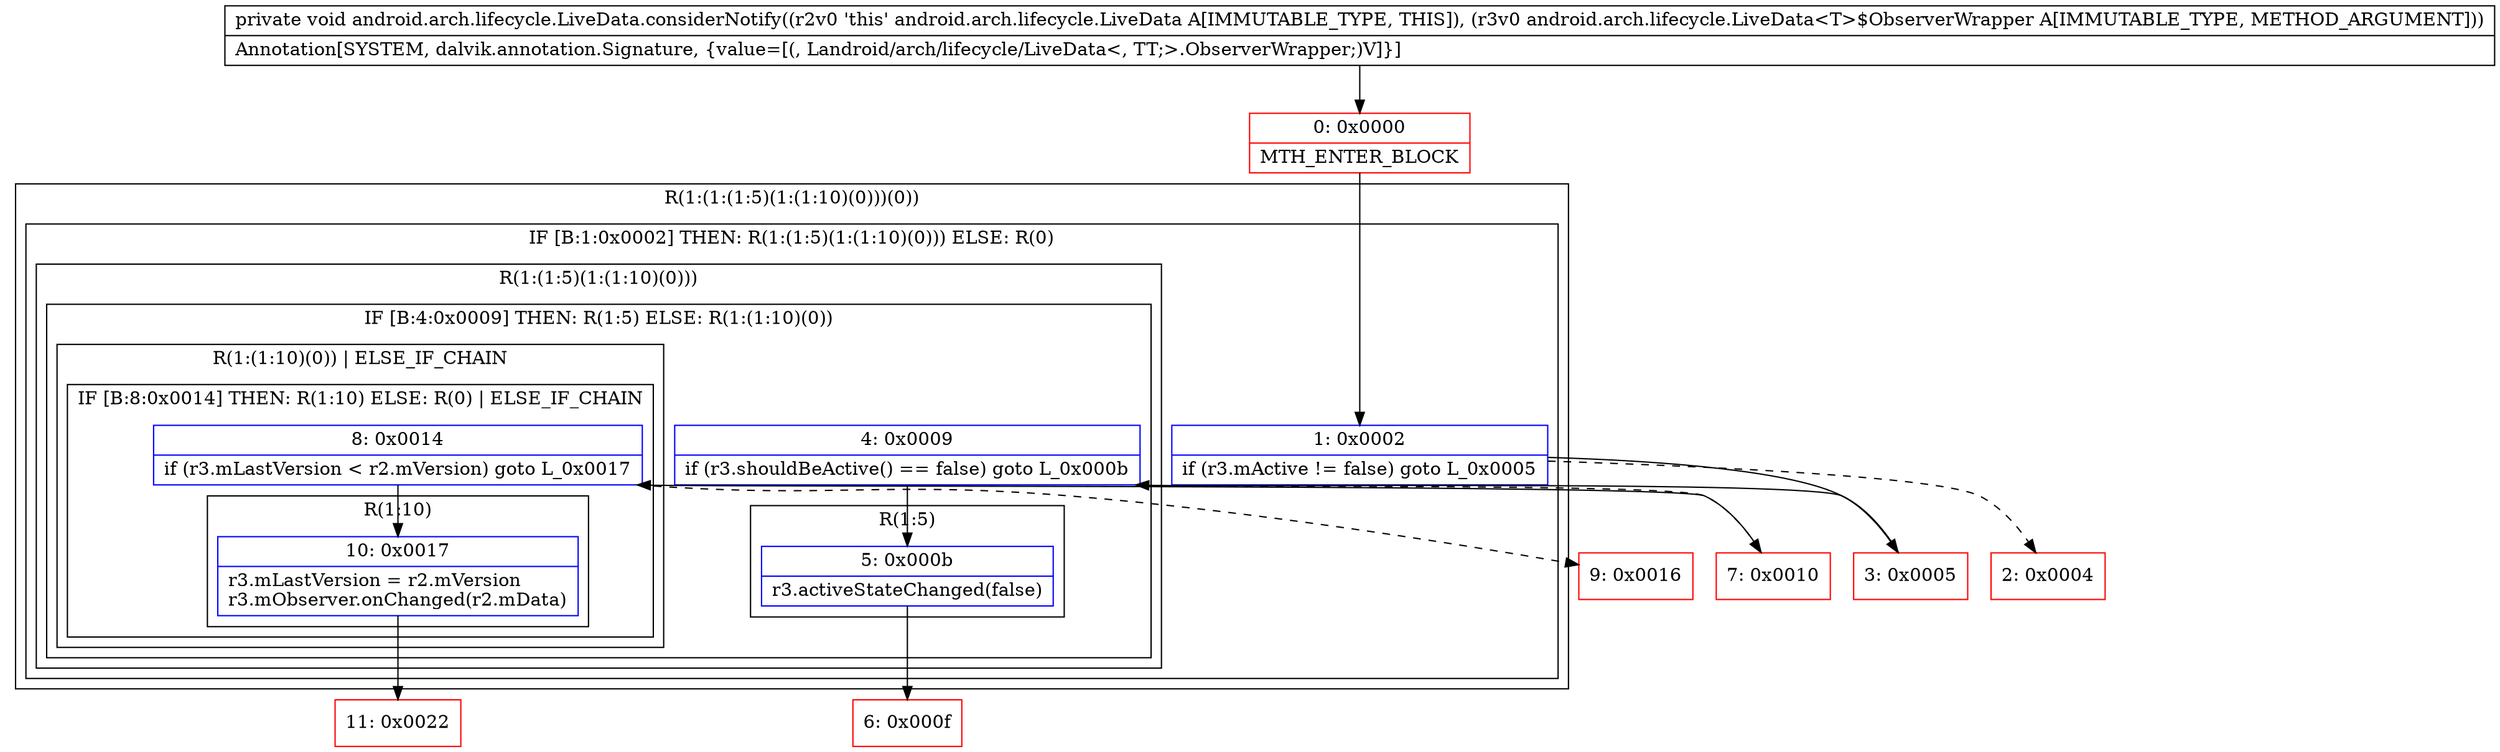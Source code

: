 digraph "CFG forandroid.arch.lifecycle.LiveData.considerNotify(Landroid\/arch\/lifecycle\/LiveData$ObserverWrapper;)V" {
subgraph cluster_Region_1813207954 {
label = "R(1:(1:(1:5)(1:(1:10)(0)))(0))";
node [shape=record,color=blue];
subgraph cluster_IfRegion_1117995187 {
label = "IF [B:1:0x0002] THEN: R(1:(1:5)(1:(1:10)(0))) ELSE: R(0)";
node [shape=record,color=blue];
Node_1 [shape=record,label="{1\:\ 0x0002|if (r3.mActive != false) goto L_0x0005\l}"];
subgraph cluster_Region_432312491 {
label = "R(1:(1:5)(1:(1:10)(0)))";
node [shape=record,color=blue];
subgraph cluster_IfRegion_620470143 {
label = "IF [B:4:0x0009] THEN: R(1:5) ELSE: R(1:(1:10)(0))";
node [shape=record,color=blue];
Node_4 [shape=record,label="{4\:\ 0x0009|if (r3.shouldBeActive() == false) goto L_0x000b\l}"];
subgraph cluster_Region_1388482489 {
label = "R(1:5)";
node [shape=record,color=blue];
Node_5 [shape=record,label="{5\:\ 0x000b|r3.activeStateChanged(false)\l}"];
}
subgraph cluster_Region_180157322 {
label = "R(1:(1:10)(0)) | ELSE_IF_CHAIN\l";
node [shape=record,color=blue];
subgraph cluster_IfRegion_926966718 {
label = "IF [B:8:0x0014] THEN: R(1:10) ELSE: R(0) | ELSE_IF_CHAIN\l";
node [shape=record,color=blue];
Node_8 [shape=record,label="{8\:\ 0x0014|if (r3.mLastVersion \< r2.mVersion) goto L_0x0017\l}"];
subgraph cluster_Region_1329070670 {
label = "R(1:10)";
node [shape=record,color=blue];
Node_10 [shape=record,label="{10\:\ 0x0017|r3.mLastVersion = r2.mVersion\lr3.mObserver.onChanged(r2.mData)\l}"];
}
subgraph cluster_Region_163705687 {
label = "R(0)";
node [shape=record,color=blue];
}
}
}
}
}
subgraph cluster_Region_1691105614 {
label = "R(0)";
node [shape=record,color=blue];
}
}
}
Node_0 [shape=record,color=red,label="{0\:\ 0x0000|MTH_ENTER_BLOCK\l}"];
Node_2 [shape=record,color=red,label="{2\:\ 0x0004}"];
Node_3 [shape=record,color=red,label="{3\:\ 0x0005}"];
Node_6 [shape=record,color=red,label="{6\:\ 0x000f}"];
Node_7 [shape=record,color=red,label="{7\:\ 0x0010}"];
Node_9 [shape=record,color=red,label="{9\:\ 0x0016}"];
Node_11 [shape=record,color=red,label="{11\:\ 0x0022}"];
MethodNode[shape=record,label="{private void android.arch.lifecycle.LiveData.considerNotify((r2v0 'this' android.arch.lifecycle.LiveData A[IMMUTABLE_TYPE, THIS]), (r3v0 android.arch.lifecycle.LiveData\<T\>$ObserverWrapper A[IMMUTABLE_TYPE, METHOD_ARGUMENT]))  | Annotation[SYSTEM, dalvik.annotation.Signature, \{value=[(, Landroid\/arch\/lifecycle\/LiveData\<, TT;\>.ObserverWrapper;)V]\}]\l}"];
MethodNode -> Node_0;
Node_1 -> Node_2[style=dashed];
Node_1 -> Node_3;
Node_4 -> Node_5;
Node_4 -> Node_7[style=dashed];
Node_5 -> Node_6;
Node_8 -> Node_9[style=dashed];
Node_8 -> Node_10;
Node_10 -> Node_11;
Node_0 -> Node_1;
Node_3 -> Node_4;
Node_7 -> Node_8;
}

